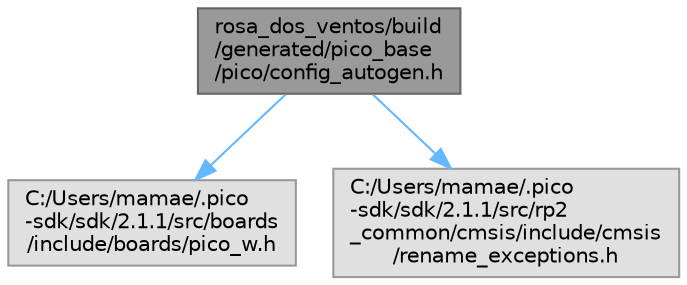 digraph "rosa_dos_ventos/build/generated/pico_base/pico/config_autogen.h"
{
 // LATEX_PDF_SIZE
  bgcolor="transparent";
  edge [fontname=Helvetica,fontsize=10,labelfontname=Helvetica,labelfontsize=10];
  node [fontname=Helvetica,fontsize=10,shape=box,height=0.2,width=0.4];
  Node1 [id="Node000001",label="rosa_dos_ventos/build\l/generated/pico_base\l/pico/config_autogen.h",height=0.2,width=0.4,color="gray40", fillcolor="grey60", style="filled", fontcolor="black",tooltip=" "];
  Node1 -> Node2 [id="edge1_Node000001_Node000002",color="steelblue1",style="solid",tooltip=" "];
  Node2 [id="Node000002",label="C:/Users/mamae/.pico\l-sdk/sdk/2.1.1/src/boards\l/include/boards/pico_w.h",height=0.2,width=0.4,color="grey60", fillcolor="#E0E0E0", style="filled",tooltip=" "];
  Node1 -> Node3 [id="edge2_Node000001_Node000003",color="steelblue1",style="solid",tooltip=" "];
  Node3 [id="Node000003",label="C:/Users/mamae/.pico\l-sdk/sdk/2.1.1/src/rp2\l_common/cmsis/include/cmsis\l/rename_exceptions.h",height=0.2,width=0.4,color="grey60", fillcolor="#E0E0E0", style="filled",tooltip=" "];
}

